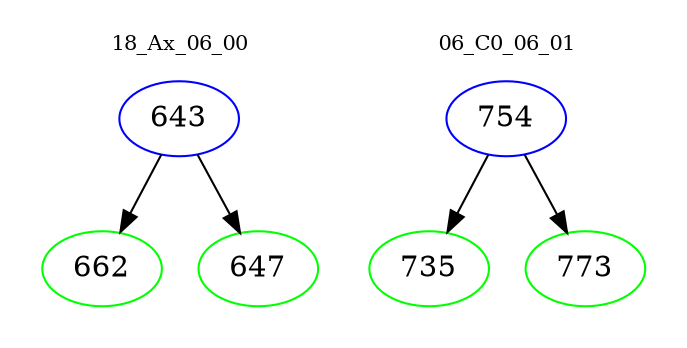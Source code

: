 digraph{
subgraph cluster_0 {
color = white
label = "18_Ax_06_00";
fontsize=10;
T0_643 [label="643", color="blue"]
T0_643 -> T0_662 [color="black"]
T0_662 [label="662", color="green"]
T0_643 -> T0_647 [color="black"]
T0_647 [label="647", color="green"]
}
subgraph cluster_1 {
color = white
label = "06_C0_06_01";
fontsize=10;
T1_754 [label="754", color="blue"]
T1_754 -> T1_735 [color="black"]
T1_735 [label="735", color="green"]
T1_754 -> T1_773 [color="black"]
T1_773 [label="773", color="green"]
}
}
